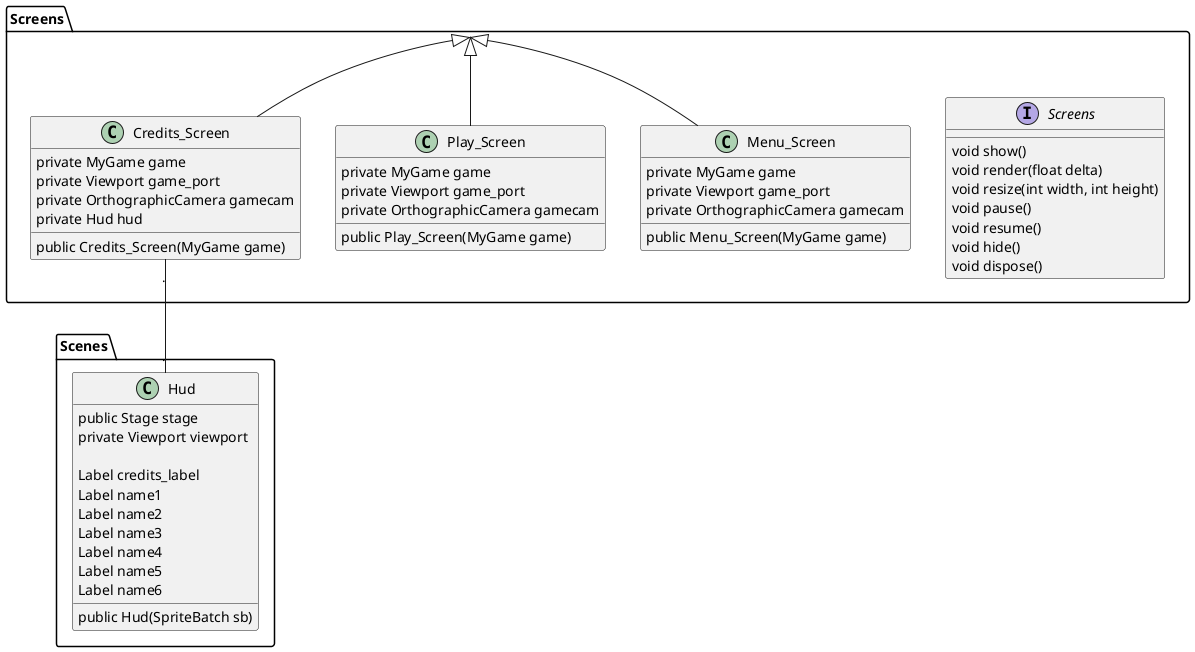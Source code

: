 @startuml
package Screens{
interface Screens{
    void show()
    void render(float delta)
    void resize(int width, int height)
    void pause()
    void resume()
    void hide()
    void dispose()
}
class Menu_Screen{
    private MyGame game
    private Viewport game_port
    private OrthographicCamera gamecam

    public Menu_Screen(MyGame game)

}
class Play_Screen{
     private MyGame game
     private Viewport game_port
     private OrthographicCamera gamecam
    public Play_Screen(MyGame game)
}

class Credits_Screen{
    private MyGame game
    private Viewport game_port
    private OrthographicCamera gamecam
    private Hud hud
    public Credits_Screen(MyGame game)
}
}
package Scenes{
class Hud {
    public Stage stage
    private Viewport viewport

    Label credits_label
    Label name1
    Label name2
    Label name3
    Label name4
    Label name5
    Label name6

    public Hud(SpriteBatch sb)
}
}

Credits_Screen "." -- "." Hud

Screens <|-- Credits_Screen
Screens <|-- Menu_Screen
Screens <|-- Play_Screen



@enduml